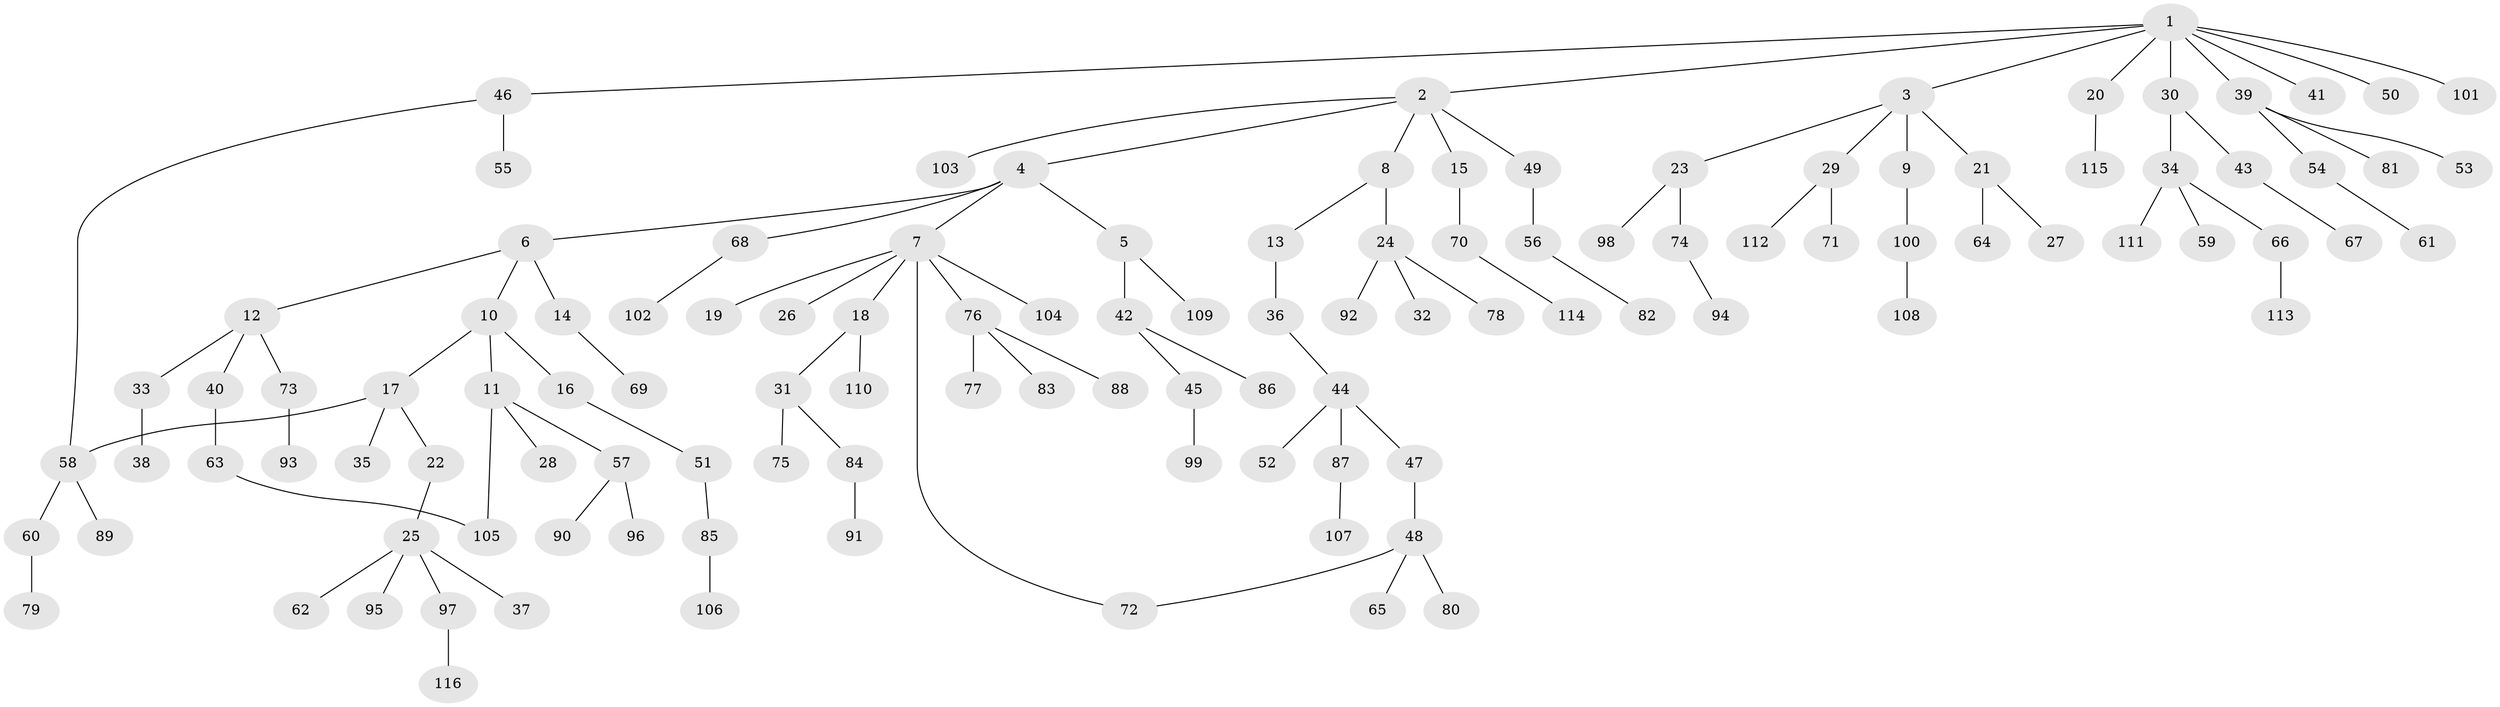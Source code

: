 // coarse degree distribution, {8: 0.012987012987012988, 6: 0.03896103896103896, 5: 0.025974025974025976, 4: 0.07792207792207792, 3: 0.1038961038961039, 2: 0.22077922077922077, 1: 0.5194805194805194}
// Generated by graph-tools (version 1.1) at 2025/23/03/03/25 07:23:34]
// undirected, 116 vertices, 118 edges
graph export_dot {
graph [start="1"]
  node [color=gray90,style=filled];
  1;
  2;
  3;
  4;
  5;
  6;
  7;
  8;
  9;
  10;
  11;
  12;
  13;
  14;
  15;
  16;
  17;
  18;
  19;
  20;
  21;
  22;
  23;
  24;
  25;
  26;
  27;
  28;
  29;
  30;
  31;
  32;
  33;
  34;
  35;
  36;
  37;
  38;
  39;
  40;
  41;
  42;
  43;
  44;
  45;
  46;
  47;
  48;
  49;
  50;
  51;
  52;
  53;
  54;
  55;
  56;
  57;
  58;
  59;
  60;
  61;
  62;
  63;
  64;
  65;
  66;
  67;
  68;
  69;
  70;
  71;
  72;
  73;
  74;
  75;
  76;
  77;
  78;
  79;
  80;
  81;
  82;
  83;
  84;
  85;
  86;
  87;
  88;
  89;
  90;
  91;
  92;
  93;
  94;
  95;
  96;
  97;
  98;
  99;
  100;
  101;
  102;
  103;
  104;
  105;
  106;
  107;
  108;
  109;
  110;
  111;
  112;
  113;
  114;
  115;
  116;
  1 -- 2;
  1 -- 3;
  1 -- 20;
  1 -- 30;
  1 -- 39;
  1 -- 41;
  1 -- 46;
  1 -- 50;
  1 -- 101;
  2 -- 4;
  2 -- 8;
  2 -- 15;
  2 -- 49;
  2 -- 103;
  3 -- 9;
  3 -- 21;
  3 -- 23;
  3 -- 29;
  4 -- 5;
  4 -- 6;
  4 -- 7;
  4 -- 68;
  5 -- 42;
  5 -- 109;
  6 -- 10;
  6 -- 12;
  6 -- 14;
  7 -- 18;
  7 -- 19;
  7 -- 26;
  7 -- 72;
  7 -- 76;
  7 -- 104;
  8 -- 13;
  8 -- 24;
  9 -- 100;
  10 -- 11;
  10 -- 16;
  10 -- 17;
  11 -- 28;
  11 -- 57;
  11 -- 105;
  12 -- 33;
  12 -- 40;
  12 -- 73;
  13 -- 36;
  14 -- 69;
  15 -- 70;
  16 -- 51;
  17 -- 22;
  17 -- 35;
  17 -- 58;
  18 -- 31;
  18 -- 110;
  20 -- 115;
  21 -- 27;
  21 -- 64;
  22 -- 25;
  23 -- 74;
  23 -- 98;
  24 -- 32;
  24 -- 78;
  24 -- 92;
  25 -- 37;
  25 -- 62;
  25 -- 95;
  25 -- 97;
  29 -- 71;
  29 -- 112;
  30 -- 34;
  30 -- 43;
  31 -- 75;
  31 -- 84;
  33 -- 38;
  34 -- 59;
  34 -- 66;
  34 -- 111;
  36 -- 44;
  39 -- 53;
  39 -- 54;
  39 -- 81;
  40 -- 63;
  42 -- 45;
  42 -- 86;
  43 -- 67;
  44 -- 47;
  44 -- 52;
  44 -- 87;
  45 -- 99;
  46 -- 55;
  46 -- 58;
  47 -- 48;
  48 -- 65;
  48 -- 80;
  48 -- 72;
  49 -- 56;
  51 -- 85;
  54 -- 61;
  56 -- 82;
  57 -- 90;
  57 -- 96;
  58 -- 60;
  58 -- 89;
  60 -- 79;
  63 -- 105;
  66 -- 113;
  68 -- 102;
  70 -- 114;
  73 -- 93;
  74 -- 94;
  76 -- 77;
  76 -- 83;
  76 -- 88;
  84 -- 91;
  85 -- 106;
  87 -- 107;
  97 -- 116;
  100 -- 108;
}
